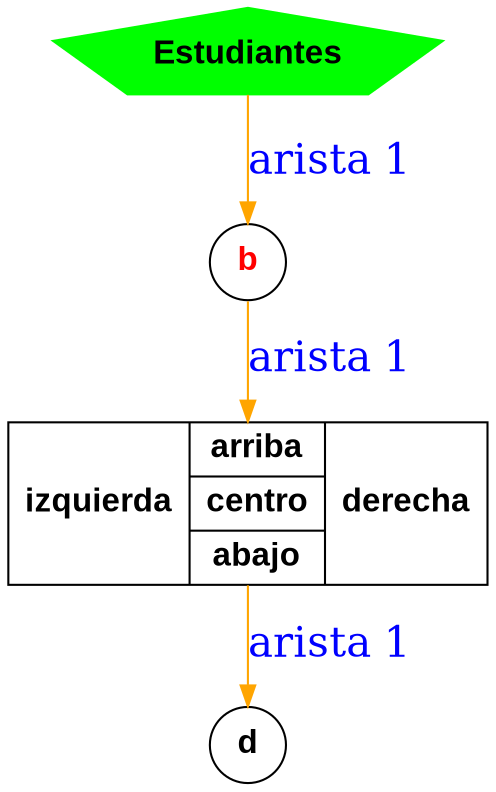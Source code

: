 
#CTRL + K, LUEGO PRESIONAR V
digraph {
    rankdir = TB

    node[shape=circle, fontname="Arial Black", fontsize=16]
    a[shape="pentagon", label="Estudiantes", 
    color=green, style=filled]
    b[fontcolor=red]
    c[shape=record, 
    label="izquierda | {arriba |centro |abajo} | derecha"]

    edge[color=orange, label="arista 1", fontcolor=blue, fontsize=20]

    a -> b
    b -> c
    c -> d
}